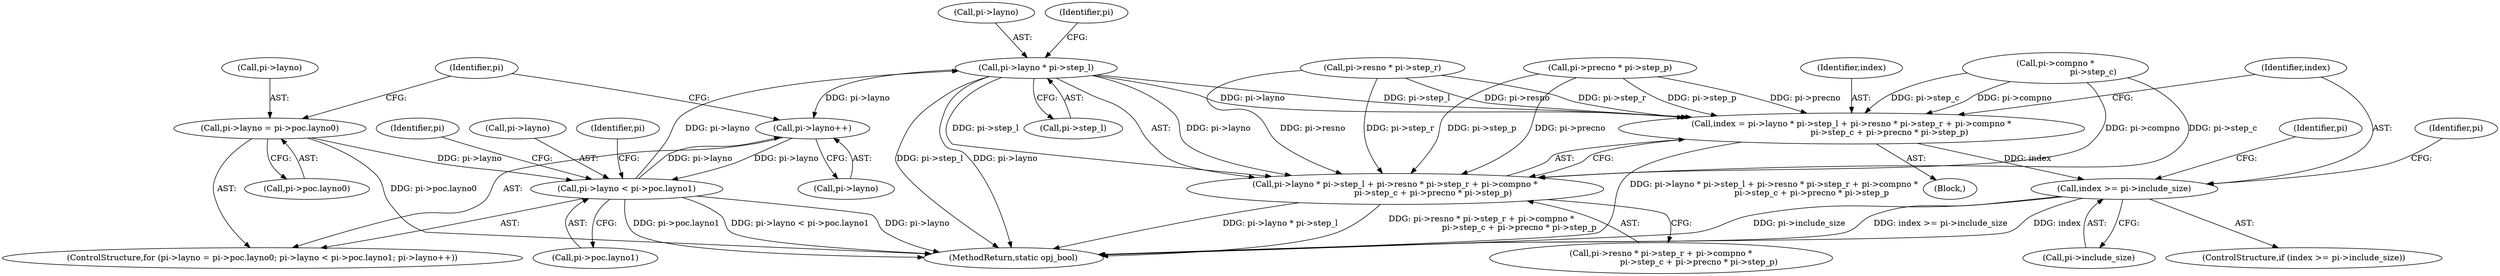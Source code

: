digraph "0_openjpeg_c277159986c80142180fbe5efb256bbf3bdf3edc_2@pointer" {
"1000298" [label="(Call,pi->layno * pi->step_l)"];
"1000184" [label="(Call,pi->layno < pi->poc.layno1)"];
"1000193" [label="(Call,pi->layno++)"];
"1000298" [label="(Call,pi->layno * pi->step_l)"];
"1000175" [label="(Call,pi->layno = pi->poc.layno0)"];
"1000295" [label="(Call,index = pi->layno * pi->step_l + pi->resno * pi->step_r + pi->compno *\n                             pi->step_c + pi->precno * pi->step_p)"];
"1000329" [label="(Call,index >= pi->include_size)"];
"1000297" [label="(Call,pi->layno * pi->step_l + pi->resno * pi->step_r + pi->compno *\n                             pi->step_c + pi->precno * pi->step_p)"];
"1000306" [label="(Call,pi->resno * pi->step_r)"];
"1000344" [label="(Identifier,pi)"];
"1000330" [label="(Identifier,index)"];
"1000321" [label="(Call,pi->precno * pi->step_p)"];
"1000179" [label="(Call,pi->poc.layno0)"];
"1000298" [label="(Call,pi->layno * pi->step_l)"];
"1000171" [label="(Identifier,pi)"];
"1000302" [label="(Call,pi->step_l)"];
"1000305" [label="(Call,pi->resno * pi->step_r + pi->compno *\n                             pi->step_c + pi->precno * pi->step_p)"];
"1000174" [label="(ControlStructure,for (pi->layno = pi->poc.layno0; pi->layno < pi->poc.layno1; pi->layno++))"];
"1000188" [label="(Call,pi->poc.layno1)"];
"1000296" [label="(Identifier,index)"];
"1000328" [label="(ControlStructure,if (index >= pi->include_size))"];
"1000331" [label="(Call,pi->include_size)"];
"1000201" [label="(Identifier,pi)"];
"1000176" [label="(Call,pi->layno)"];
"1000294" [label="(Block,)"];
"1000175" [label="(Call,pi->layno = pi->poc.layno0)"];
"1000186" [label="(Identifier,pi)"];
"1000297" [label="(Call,pi->layno * pi->step_l + pi->resno * pi->step_r + pi->compno *\n                             pi->step_c + pi->precno * pi->step_p)"];
"1000299" [label="(Call,pi->layno)"];
"1000185" [label="(Call,pi->layno)"];
"1000329" [label="(Call,index >= pi->include_size)"];
"1000336" [label="(Identifier,pi)"];
"1000314" [label="(Call,pi->compno *\n                             pi->step_c)"];
"1000295" [label="(Call,index = pi->layno * pi->step_l + pi->resno * pi->step_r + pi->compno *\n                             pi->step_c + pi->precno * pi->step_p)"];
"1000194" [label="(Call,pi->layno)"];
"1000193" [label="(Call,pi->layno++)"];
"1000308" [label="(Identifier,pi)"];
"1000360" [label="(MethodReturn,static opj_bool)"];
"1000184" [label="(Call,pi->layno < pi->poc.layno1)"];
"1000298" -> "1000297"  [label="AST: "];
"1000298" -> "1000302"  [label="CFG: "];
"1000299" -> "1000298"  [label="AST: "];
"1000302" -> "1000298"  [label="AST: "];
"1000308" -> "1000298"  [label="CFG: "];
"1000298" -> "1000360"  [label="DDG: pi->layno"];
"1000298" -> "1000360"  [label="DDG: pi->step_l"];
"1000298" -> "1000193"  [label="DDG: pi->layno"];
"1000298" -> "1000295"  [label="DDG: pi->layno"];
"1000298" -> "1000295"  [label="DDG: pi->step_l"];
"1000298" -> "1000297"  [label="DDG: pi->layno"];
"1000298" -> "1000297"  [label="DDG: pi->step_l"];
"1000184" -> "1000298"  [label="DDG: pi->layno"];
"1000184" -> "1000174"  [label="AST: "];
"1000184" -> "1000188"  [label="CFG: "];
"1000185" -> "1000184"  [label="AST: "];
"1000188" -> "1000184"  [label="AST: "];
"1000201" -> "1000184"  [label="CFG: "];
"1000171" -> "1000184"  [label="CFG: "];
"1000184" -> "1000360"  [label="DDG: pi->layno"];
"1000184" -> "1000360"  [label="DDG: pi->poc.layno1"];
"1000184" -> "1000360"  [label="DDG: pi->layno < pi->poc.layno1"];
"1000193" -> "1000184"  [label="DDG: pi->layno"];
"1000175" -> "1000184"  [label="DDG: pi->layno"];
"1000184" -> "1000193"  [label="DDG: pi->layno"];
"1000193" -> "1000174"  [label="AST: "];
"1000193" -> "1000194"  [label="CFG: "];
"1000194" -> "1000193"  [label="AST: "];
"1000186" -> "1000193"  [label="CFG: "];
"1000175" -> "1000174"  [label="AST: "];
"1000175" -> "1000179"  [label="CFG: "];
"1000176" -> "1000175"  [label="AST: "];
"1000179" -> "1000175"  [label="AST: "];
"1000186" -> "1000175"  [label="CFG: "];
"1000175" -> "1000360"  [label="DDG: pi->poc.layno0"];
"1000295" -> "1000294"  [label="AST: "];
"1000295" -> "1000297"  [label="CFG: "];
"1000296" -> "1000295"  [label="AST: "];
"1000297" -> "1000295"  [label="AST: "];
"1000330" -> "1000295"  [label="CFG: "];
"1000295" -> "1000360"  [label="DDG: pi->layno * pi->step_l + pi->resno * pi->step_r + pi->compno *\n                             pi->step_c + pi->precno * pi->step_p"];
"1000306" -> "1000295"  [label="DDG: pi->resno"];
"1000306" -> "1000295"  [label="DDG: pi->step_r"];
"1000314" -> "1000295"  [label="DDG: pi->compno"];
"1000314" -> "1000295"  [label="DDG: pi->step_c"];
"1000321" -> "1000295"  [label="DDG: pi->precno"];
"1000321" -> "1000295"  [label="DDG: pi->step_p"];
"1000295" -> "1000329"  [label="DDG: index"];
"1000329" -> "1000328"  [label="AST: "];
"1000329" -> "1000331"  [label="CFG: "];
"1000330" -> "1000329"  [label="AST: "];
"1000331" -> "1000329"  [label="AST: "];
"1000336" -> "1000329"  [label="CFG: "];
"1000344" -> "1000329"  [label="CFG: "];
"1000329" -> "1000360"  [label="DDG: pi->include_size"];
"1000329" -> "1000360"  [label="DDG: index >= pi->include_size"];
"1000329" -> "1000360"  [label="DDG: index"];
"1000297" -> "1000305"  [label="CFG: "];
"1000305" -> "1000297"  [label="AST: "];
"1000297" -> "1000360"  [label="DDG: pi->layno * pi->step_l"];
"1000297" -> "1000360"  [label="DDG: pi->resno * pi->step_r + pi->compno *\n                             pi->step_c + pi->precno * pi->step_p"];
"1000306" -> "1000297"  [label="DDG: pi->resno"];
"1000306" -> "1000297"  [label="DDG: pi->step_r"];
"1000314" -> "1000297"  [label="DDG: pi->compno"];
"1000314" -> "1000297"  [label="DDG: pi->step_c"];
"1000321" -> "1000297"  [label="DDG: pi->precno"];
"1000321" -> "1000297"  [label="DDG: pi->step_p"];
}
